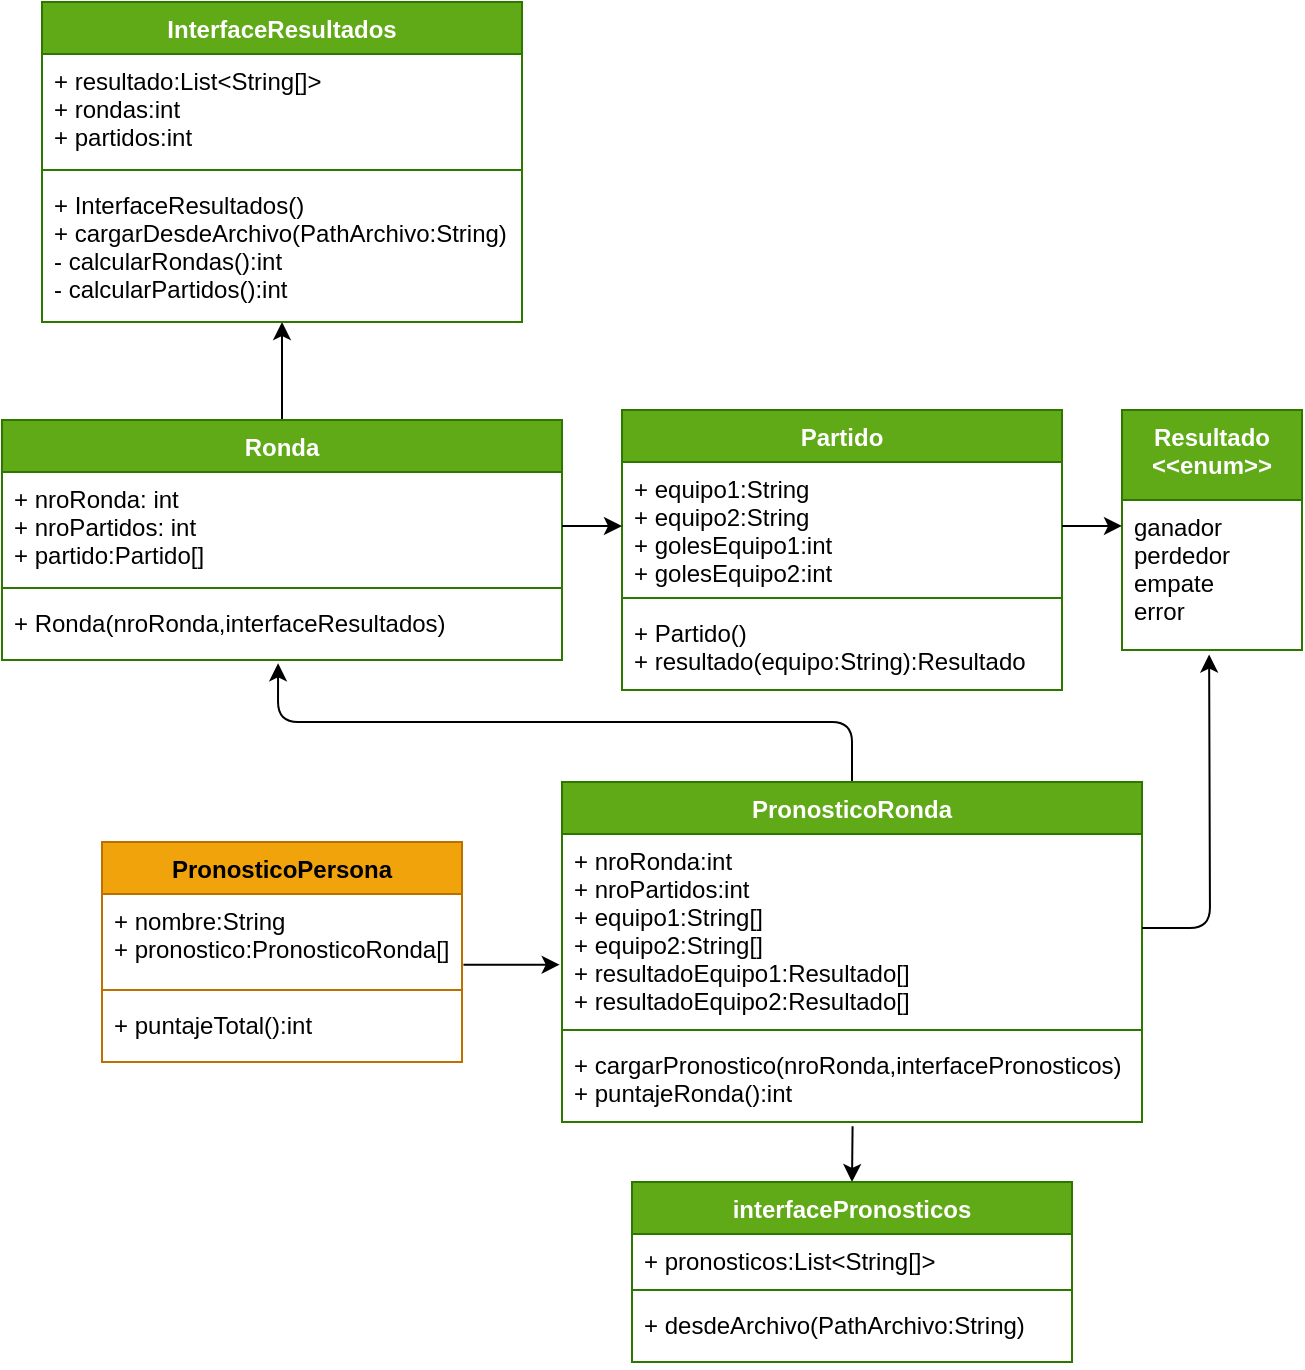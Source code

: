 <mxfile>
    <diagram id="teOuEzN_RNd-0Q6nVuKv" name="Page-1">
        <mxGraphModel dx="1258" dy="576" grid="1" gridSize="10" guides="1" tooltips="1" connect="1" arrows="1" fold="1" page="1" pageScale="1" pageWidth="850" pageHeight="1100" math="0" shadow="0">
            <root>
                <mxCell id="0"/>
                <mxCell id="1" parent="0"/>
                <mxCell id="21" style="edgeStyle=none;html=1;exitX=0.5;exitY=0;exitDx=0;exitDy=0;entryX=0.5;entryY=1;entryDx=0;entryDy=0;entryPerimeter=0;" parent="1" source="2" target="9" edge="1">
                    <mxGeometry relative="1" as="geometry">
                        <mxPoint x="250" y="250" as="targetPoint"/>
                    </mxGeometry>
                </mxCell>
                <mxCell id="2" value="Ronda" style="swimlane;fontStyle=1;align=center;verticalAlign=top;childLayout=stackLayout;horizontal=1;startSize=26;horizontalStack=0;resizeParent=1;resizeParentMax=0;resizeLast=0;collapsible=1;marginBottom=0;fillColor=#60a917;fontColor=#ffffff;strokeColor=#2D7600;" parent="1" vertex="1">
                    <mxGeometry x="100" y="279" width="280" height="120" as="geometry"/>
                </mxCell>
                <mxCell id="3" value="+ nroRonda: int&#10;+ nroPartidos: int&#10;+ partido:Partido[]" style="text;strokeColor=none;fillColor=none;align=left;verticalAlign=top;spacingLeft=4;spacingRight=4;overflow=hidden;rotatable=0;points=[[0,0.5],[1,0.5]];portConstraint=eastwest;" parent="2" vertex="1">
                    <mxGeometry y="26" width="280" height="54" as="geometry"/>
                </mxCell>
                <mxCell id="4" value="" style="line;strokeWidth=1;fillColor=none;align=left;verticalAlign=middle;spacingTop=-1;spacingLeft=3;spacingRight=3;rotatable=0;labelPosition=right;points=[];portConstraint=eastwest;strokeColor=inherit;" parent="2" vertex="1">
                    <mxGeometry y="80" width="280" height="8" as="geometry"/>
                </mxCell>
                <mxCell id="5" value="+ Ronda(nroRonda,interfaceResultados)" style="text;strokeColor=none;fillColor=none;align=left;verticalAlign=top;spacingLeft=4;spacingRight=4;overflow=hidden;rotatable=0;points=[[0,0.5],[1,0.5]];portConstraint=eastwest;" parent="2" vertex="1">
                    <mxGeometry y="88" width="280" height="32" as="geometry"/>
                </mxCell>
                <mxCell id="6" value="InterfaceResultados" style="swimlane;fontStyle=1;align=center;verticalAlign=top;childLayout=stackLayout;horizontal=1;startSize=26;horizontalStack=0;resizeParent=1;resizeParentMax=0;resizeLast=0;collapsible=1;marginBottom=0;fillColor=#60a917;fontColor=#ffffff;strokeColor=#2D7600;" parent="1" vertex="1">
                    <mxGeometry x="120" y="70" width="240" height="160" as="geometry"/>
                </mxCell>
                <mxCell id="7" value="+ resultado:List&lt;String[]&gt;&#10;+ rondas:int&#10;+ partidos:int" style="text;strokeColor=none;fillColor=none;align=left;verticalAlign=top;spacingLeft=4;spacingRight=4;overflow=hidden;rotatable=0;points=[[0,0.5],[1,0.5]];portConstraint=eastwest;" parent="6" vertex="1">
                    <mxGeometry y="26" width="240" height="54" as="geometry"/>
                </mxCell>
                <mxCell id="8" value="" style="line;strokeWidth=1;fillColor=none;align=left;verticalAlign=middle;spacingTop=-1;spacingLeft=3;spacingRight=3;rotatable=0;labelPosition=right;points=[];portConstraint=eastwest;strokeColor=inherit;" parent="6" vertex="1">
                    <mxGeometry y="80" width="240" height="8" as="geometry"/>
                </mxCell>
                <mxCell id="9" value="+ InterfaceResultados()&#10;+ cargarDesdeArchivo(PathArchivo:String)&#10;- calcularRondas():int&#10;- calcularPartidos():int" style="text;strokeColor=none;fillColor=none;align=left;verticalAlign=top;spacingLeft=4;spacingRight=4;overflow=hidden;rotatable=0;points=[[0,0.5],[1,0.5]];portConstraint=eastwest;" parent="6" vertex="1">
                    <mxGeometry y="88" width="240" height="72" as="geometry"/>
                </mxCell>
                <mxCell id="11" value="Partido" style="swimlane;fontStyle=1;align=center;verticalAlign=top;childLayout=stackLayout;horizontal=1;startSize=26;horizontalStack=0;resizeParent=1;resizeParentMax=0;resizeLast=0;collapsible=1;marginBottom=0;fillColor=#60a917;fontColor=#ffffff;strokeColor=#2D7600;" parent="1" vertex="1">
                    <mxGeometry x="410" y="274" width="220" height="140" as="geometry"/>
                </mxCell>
                <mxCell id="12" value="+ equipo1:String&#10;+ equipo2:String&#10;+ golesEquipo1:int&#10;+ golesEquipo2:int" style="text;strokeColor=none;fillColor=none;align=left;verticalAlign=top;spacingLeft=4;spacingRight=4;overflow=hidden;rotatable=0;points=[[0,0.5],[1,0.5]];portConstraint=eastwest;" parent="11" vertex="1">
                    <mxGeometry y="26" width="220" height="64" as="geometry"/>
                </mxCell>
                <mxCell id="13" value="" style="line;strokeWidth=1;fillColor=none;align=left;verticalAlign=middle;spacingTop=-1;spacingLeft=3;spacingRight=3;rotatable=0;labelPosition=right;points=[];portConstraint=eastwest;strokeColor=inherit;" parent="11" vertex="1">
                    <mxGeometry y="90" width="220" height="8" as="geometry"/>
                </mxCell>
                <mxCell id="14" value="+ Partido()&#10;+ resultado(equipo:String):Resultado" style="text;strokeColor=none;fillColor=none;align=left;verticalAlign=top;spacingLeft=4;spacingRight=4;overflow=hidden;rotatable=0;points=[[0,0.5],[1,0.5]];portConstraint=eastwest;" parent="11" vertex="1">
                    <mxGeometry y="98" width="220" height="42" as="geometry"/>
                </mxCell>
                <mxCell id="15" style="edgeStyle=none;html=1;exitX=1;exitY=0.5;exitDx=0;exitDy=0;entryX=0;entryY=0.5;entryDx=0;entryDy=0;" parent="1" source="3" target="12" edge="1">
                    <mxGeometry relative="1" as="geometry"/>
                </mxCell>
                <mxCell id="16" value="Resultado&#10;&lt;&lt;enum&gt;&gt;" style="swimlane;fontStyle=1;align=center;verticalAlign=top;childLayout=stackLayout;horizontal=1;startSize=45;horizontalStack=0;resizeParent=1;resizeParentMax=0;resizeLast=0;collapsible=1;marginBottom=0;fillColor=#60a917;fontColor=#ffffff;strokeColor=#2D7600;" parent="1" vertex="1">
                    <mxGeometry x="660" y="274" width="90" height="120" as="geometry"/>
                </mxCell>
                <mxCell id="17" value="ganador&#10;perdedor&#10;empate&#10;error" style="text;strokeColor=none;fillColor=none;align=left;verticalAlign=top;spacingLeft=4;spacingRight=4;overflow=hidden;rotatable=0;points=[[0,0.5],[1,0.5]];portConstraint=eastwest;" parent="16" vertex="1">
                    <mxGeometry y="45" width="90" height="75" as="geometry"/>
                </mxCell>
                <mxCell id="20" style="edgeStyle=none;html=1;exitX=1;exitY=0.5;exitDx=0;exitDy=0;entryX=0;entryY=0.173;entryDx=0;entryDy=0;entryPerimeter=0;" parent="1" source="12" target="17" edge="1">
                    <mxGeometry relative="1" as="geometry"/>
                </mxCell>
                <mxCell id="35" style="edgeStyle=none;html=1;exitX=0.501;exitY=1.05;exitDx=0;exitDy=0;exitPerimeter=0;entryX=0.5;entryY=0;entryDx=0;entryDy=0;" parent="1" source="29" target="22" edge="1">
                    <mxGeometry relative="1" as="geometry">
                        <mxPoint x="270" y="570" as="targetPoint"/>
                    </mxGeometry>
                </mxCell>
                <mxCell id="22" value="interfacePronosticos" style="swimlane;fontStyle=1;align=center;verticalAlign=top;childLayout=stackLayout;horizontal=1;startSize=26;horizontalStack=0;resizeParent=1;resizeParentMax=0;resizeLast=0;collapsible=1;marginBottom=0;fillColor=#60a917;fontColor=#ffffff;strokeColor=#2D7600;" parent="1" vertex="1">
                    <mxGeometry x="415" y="660" width="220" height="90" as="geometry"/>
                </mxCell>
                <mxCell id="23" value="+ pronosticos:List&lt;String[]&gt;" style="text;strokeColor=none;fillColor=none;align=left;verticalAlign=top;spacingLeft=4;spacingRight=4;overflow=hidden;rotatable=0;points=[[0,0.5],[1,0.5]];portConstraint=eastwest;" parent="22" vertex="1">
                    <mxGeometry y="26" width="220" height="24" as="geometry"/>
                </mxCell>
                <mxCell id="24" value="" style="line;strokeWidth=1;fillColor=none;align=left;verticalAlign=middle;spacingTop=-1;spacingLeft=3;spacingRight=3;rotatable=0;labelPosition=right;points=[];portConstraint=eastwest;strokeColor=inherit;" parent="22" vertex="1">
                    <mxGeometry y="50" width="220" height="8" as="geometry"/>
                </mxCell>
                <mxCell id="25" value="+ desdeArchivo(PathArchivo:String)" style="text;strokeColor=none;fillColor=none;align=left;verticalAlign=top;spacingLeft=4;spacingRight=4;overflow=hidden;rotatable=0;points=[[0,0.5],[1,0.5]];portConstraint=eastwest;" parent="22" vertex="1">
                    <mxGeometry y="58" width="220" height="32" as="geometry"/>
                </mxCell>
                <mxCell id="40" style="edgeStyle=none;html=1;exitX=0.5;exitY=0;exitDx=0;exitDy=0;entryX=0.493;entryY=1.051;entryDx=0;entryDy=0;entryPerimeter=0;" parent="1" source="26" target="5" edge="1">
                    <mxGeometry relative="1" as="geometry">
                        <Array as="points">
                            <mxPoint x="525" y="430"/>
                            <mxPoint x="238" y="430"/>
                        </Array>
                    </mxGeometry>
                </mxCell>
                <mxCell id="26" value="PronosticoRonda" style="swimlane;fontStyle=1;align=center;verticalAlign=top;childLayout=stackLayout;horizontal=1;startSize=26;horizontalStack=0;resizeParent=1;resizeParentMax=0;resizeLast=0;collapsible=1;marginBottom=0;fillColor=#60a917;fontColor=#ffffff;strokeColor=#2D7600;" parent="1" vertex="1">
                    <mxGeometry x="380" y="460" width="290" height="170" as="geometry"/>
                </mxCell>
                <mxCell id="27" value="+ nroRonda:int&#10;+ nroPartidos:int&#10;+ equipo1:String[]&#10;+ equipo2:String[]&#10;+ resultadoEquipo1:Resultado[]&#10;+ resultadoEquipo2:Resultado[]" style="text;strokeColor=none;fillColor=none;align=left;verticalAlign=top;spacingLeft=4;spacingRight=4;overflow=hidden;rotatable=0;points=[[0,0.5],[1,0.5]];portConstraint=eastwest;" parent="26" vertex="1">
                    <mxGeometry y="26" width="290" height="94" as="geometry"/>
                </mxCell>
                <mxCell id="28" value="" style="line;strokeWidth=1;fillColor=none;align=left;verticalAlign=middle;spacingTop=-1;spacingLeft=3;spacingRight=3;rotatable=0;labelPosition=right;points=[];portConstraint=eastwest;strokeColor=inherit;" parent="26" vertex="1">
                    <mxGeometry y="120" width="290" height="8" as="geometry"/>
                </mxCell>
                <mxCell id="29" value="+ cargarPronostico(nroRonda,interfacePronosticos)&#10;+ puntajeRonda():int" style="text;strokeColor=none;fillColor=none;align=left;verticalAlign=top;spacingLeft=4;spacingRight=4;overflow=hidden;rotatable=0;points=[[0,0.5],[1,0.5]];portConstraint=eastwest;" parent="26" vertex="1">
                    <mxGeometry y="128" width="290" height="42" as="geometry"/>
                </mxCell>
                <mxCell id="30" value="PronosticoPersona" style="swimlane;fontStyle=1;align=center;verticalAlign=top;childLayout=stackLayout;horizontal=1;startSize=26;horizontalStack=0;resizeParent=1;resizeParentMax=0;resizeLast=0;collapsible=1;marginBottom=0;fillColor=#f0a30a;fontColor=#000000;strokeColor=#BD7000;" parent="1" vertex="1">
                    <mxGeometry x="150" y="490" width="180" height="110" as="geometry"/>
                </mxCell>
                <mxCell id="31" value="+ nombre:String&#10;+ pronostico:PronosticoRonda[]" style="text;strokeColor=none;fillColor=none;align=left;verticalAlign=top;spacingLeft=4;spacingRight=4;overflow=hidden;rotatable=0;points=[[0,0.5],[1,0.5]];portConstraint=eastwest;" parent="30" vertex="1">
                    <mxGeometry y="26" width="180" height="44" as="geometry"/>
                </mxCell>
                <mxCell id="32" value="" style="line;strokeWidth=1;fillColor=none;align=left;verticalAlign=middle;spacingTop=-1;spacingLeft=3;spacingRight=3;rotatable=0;labelPosition=right;points=[];portConstraint=eastwest;strokeColor=inherit;" parent="30" vertex="1">
                    <mxGeometry y="70" width="180" height="8" as="geometry"/>
                </mxCell>
                <mxCell id="33" value="+ puntajeTotal():int" style="text;strokeColor=none;fillColor=none;align=left;verticalAlign=top;spacingLeft=4;spacingRight=4;overflow=hidden;rotatable=0;points=[[0,0.5],[1,0.5]];portConstraint=eastwest;" parent="30" vertex="1">
                    <mxGeometry y="78" width="180" height="32" as="geometry"/>
                </mxCell>
                <mxCell id="37" style="edgeStyle=none;html=1;exitX=1;exitY=0.5;exitDx=0;exitDy=0;entryX=0.484;entryY=1.03;entryDx=0;entryDy=0;entryPerimeter=0;" parent="1" source="27" target="17" edge="1">
                    <mxGeometry relative="1" as="geometry">
                        <Array as="points">
                            <mxPoint x="704" y="533"/>
                        </Array>
                    </mxGeometry>
                </mxCell>
                <mxCell id="38" style="edgeStyle=none;html=1;exitX=1.004;exitY=0.804;exitDx=0;exitDy=0;exitPerimeter=0;entryX=-0.004;entryY=0.695;entryDx=0;entryDy=0;entryPerimeter=0;" parent="1" source="31" target="27" edge="1">
                    <mxGeometry relative="1" as="geometry">
                        <mxPoint x="360" y="630" as="targetPoint"/>
                    </mxGeometry>
                </mxCell>
            </root>
        </mxGraphModel>
    </diagram>
</mxfile>